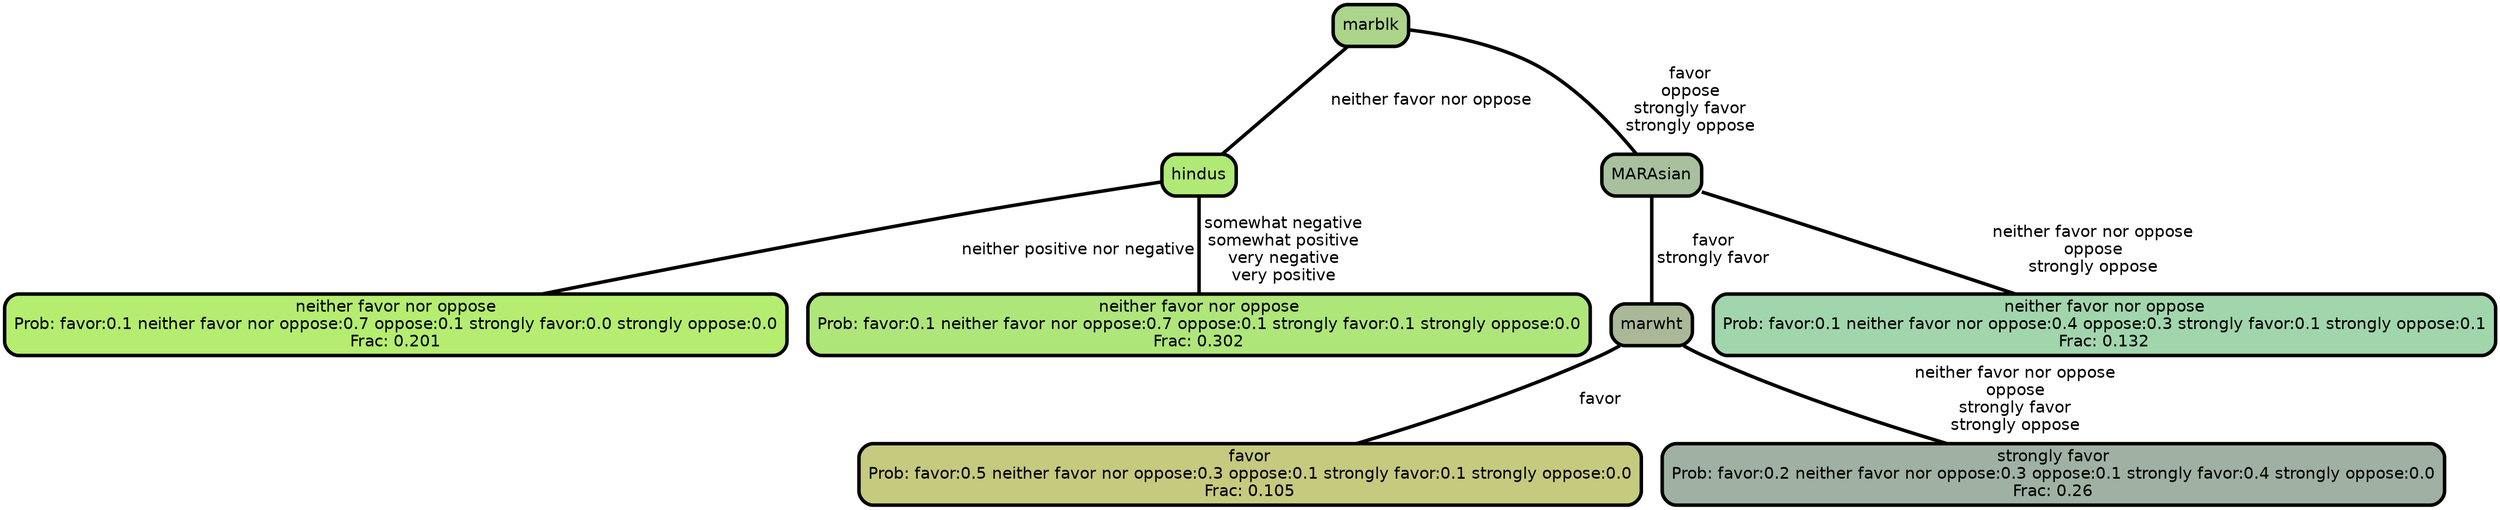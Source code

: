 graph Tree {
node [shape=box, style="filled, rounded",color="black",penwidth="3",fontcolor="black",                 fontname=helvetica] ;
graph [ranksep="0 equally", splines=straight,                 bgcolor=transparent, dpi=200] ;
edge [fontname=helvetica, color=black] ;
0 [label="neither favor nor oppose
Prob: favor:0.1 neither favor nor oppose:0.7 oppose:0.1 strongly favor:0.0 strongly oppose:0.0
Frac: 0.201", fillcolor="#b4ed70"] ;
1 [label="hindus", fillcolor="#b1e976"] ;
2 [label="neither favor nor oppose
Prob: favor:0.1 neither favor nor oppose:0.7 oppose:0.1 strongly favor:0.1 strongly oppose:0.0
Frac: 0.302", fillcolor="#afe67a"] ;
3 [label="marblk", fillcolor="#acd48a"] ;
4 [label="favor
Prob: favor:0.5 neither favor nor oppose:0.3 oppose:0.1 strongly favor:0.1 strongly oppose:0.0
Frac: 0.105", fillcolor="#c6ca7e"] ;
5 [label="marwht", fillcolor="#aab898"] ;
6 [label="strongly favor
Prob: favor:0.2 neither favor nor oppose:0.3 oppose:0.1 strongly favor:0.4 strongly oppose:0.0
Frac: 0.26", fillcolor="#9fb1a3"] ;
7 [label="MARAsian", fillcolor="#a8c09d"] ;
8 [label="neither favor nor oppose
Prob: favor:0.1 neither favor nor oppose:0.4 oppose:0.3 strongly favor:0.1 strongly oppose:0.1
Frac: 0.132", fillcolor="#a1d6ac"] ;
1 -- 0 [label=" neither positive nor negative",penwidth=3] ;
1 -- 2 [label=" somewhat negative\n somewhat positive\n very negative\n very positive",penwidth=3] ;
3 -- 1 [label=" neither favor nor oppose",penwidth=3] ;
3 -- 7 [label=" favor\n oppose\n strongly favor\n strongly oppose",penwidth=3] ;
5 -- 4 [label=" favor",penwidth=3] ;
5 -- 6 [label=" neither favor nor oppose\n oppose\n strongly favor\n strongly oppose",penwidth=3] ;
7 -- 5 [label=" favor\n strongly favor",penwidth=3] ;
7 -- 8 [label=" neither favor nor oppose\n oppose\n strongly oppose",penwidth=3] ;
{rank = same;}}
